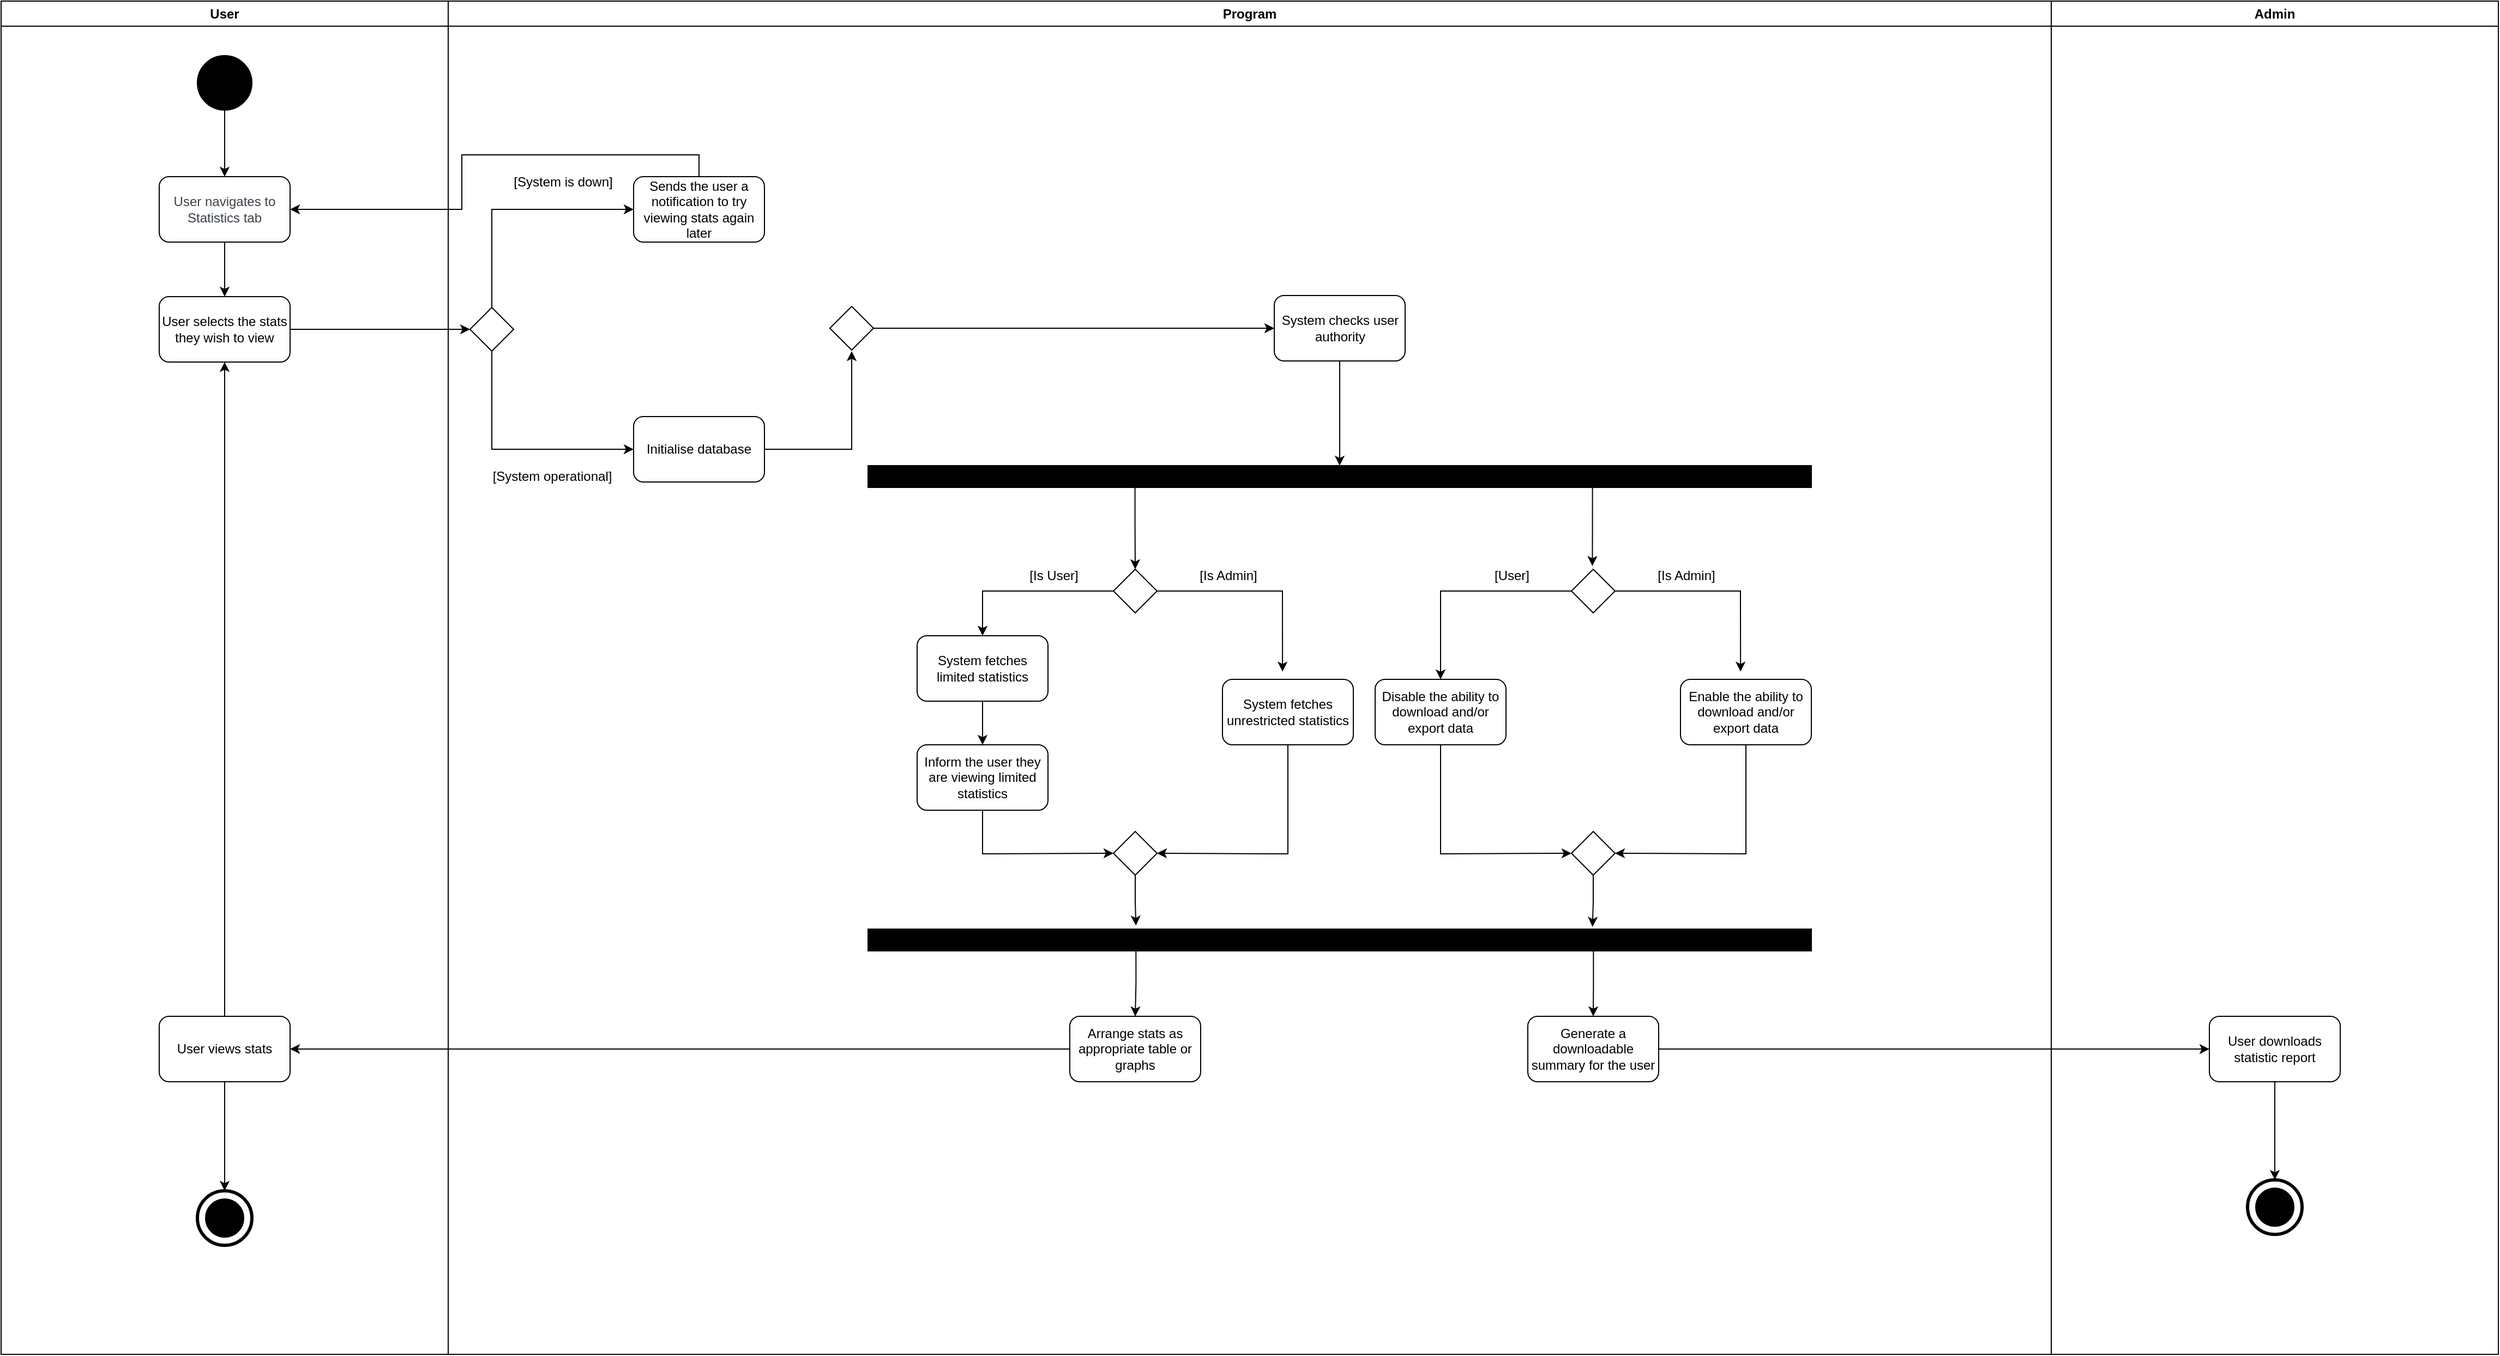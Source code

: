 <mxfile version="24.4.4" type="device">
  <diagram name="Page-1" id="oKbokWPB-RTK2uymZRS2">
    <mxGraphModel dx="3640" dy="1230" grid="1" gridSize="10" guides="1" tooltips="1" connect="1" arrows="1" fold="1" page="1" pageScale="1" pageWidth="850" pageHeight="1100" math="0" shadow="0">
      <root>
        <mxCell id="0" />
        <mxCell id="1" parent="0" />
        <mxCell id="GezRIx_3L2gmqNPGk9K0-1" value="User" style="swimlane;whiteSpace=wrap;html=1;" vertex="1" parent="1">
          <mxGeometry x="-710" y="29" width="410" height="1241" as="geometry" />
        </mxCell>
        <mxCell id="GezRIx_3L2gmqNPGk9K0-2" value="" style="edgeStyle=orthogonalEdgeStyle;rounded=0;orthogonalLoop=1;jettySize=auto;html=1;" edge="1" parent="GezRIx_3L2gmqNPGk9K0-1" source="GezRIx_3L2gmqNPGk9K0-3" target="GezRIx_3L2gmqNPGk9K0-6">
          <mxGeometry relative="1" as="geometry" />
        </mxCell>
        <mxCell id="GezRIx_3L2gmqNPGk9K0-3" value="&lt;span data-lucid-content=&quot;{&amp;quot;t&amp;quot;:&amp;quot;User navigates to the sign up page&amp;quot;,&amp;quot;m&amp;quot;:[{&amp;quot;s&amp;quot;:0,&amp;quot;n&amp;quot;:&amp;quot;s&amp;quot;,&amp;quot;v&amp;quot;:22.222,&amp;quot;e&amp;quot;:34},{&amp;quot;s&amp;quot;:0,&amp;quot;n&amp;quot;:&amp;quot;fsp&amp;quot;,&amp;quot;v&amp;quot;:&amp;quot;ss_presetShapeStyle1_textStyle&amp;quot;,&amp;quot;e&amp;quot;:34},{&amp;quot;s&amp;quot;:0,&amp;quot;n&amp;quot;:&amp;quot;fsp2&amp;quot;,&amp;quot;v&amp;quot;:&amp;quot;ss_presetShapeStyle1_textStyle&amp;quot;,&amp;quot;e&amp;quot;:34}]}&quot; data-lucid-type=&quot;application/vnd.lucid.text&quot;&gt;&lt;span style=&quot;color: rgb(58, 65, 74);&quot;&gt;&lt;font style=&quot;font-size: 12px;&quot;&gt;User navigates to Statistics tab&lt;/font&gt;&lt;/span&gt;&lt;/span&gt;" style="rounded=1;whiteSpace=wrap;html=1;" vertex="1" parent="GezRIx_3L2gmqNPGk9K0-1">
          <mxGeometry x="145" y="161" width="120" height="60" as="geometry" />
        </mxCell>
        <mxCell id="GezRIx_3L2gmqNPGk9K0-4" value="" style="edgeStyle=orthogonalEdgeStyle;rounded=0;orthogonalLoop=1;jettySize=auto;html=1;" edge="1" parent="GezRIx_3L2gmqNPGk9K0-1" source="GezRIx_3L2gmqNPGk9K0-5" target="GezRIx_3L2gmqNPGk9K0-3">
          <mxGeometry relative="1" as="geometry" />
        </mxCell>
        <mxCell id="GezRIx_3L2gmqNPGk9K0-5" value="" style="ellipse;whiteSpace=wrap;html=1;aspect=fixed;fillColor=#000000;" vertex="1" parent="GezRIx_3L2gmqNPGk9K0-1">
          <mxGeometry x="180" y="50" width="50" height="50" as="geometry" />
        </mxCell>
        <mxCell id="GezRIx_3L2gmqNPGk9K0-6" value="User selects the stats they wish to view" style="rounded=1;whiteSpace=wrap;html=1;" vertex="1" parent="GezRIx_3L2gmqNPGk9K0-1">
          <mxGeometry x="145" y="271" width="120" height="60" as="geometry" />
        </mxCell>
        <mxCell id="GezRIx_3L2gmqNPGk9K0-8" style="edgeStyle=none;rounded=0;orthogonalLoop=1;jettySize=auto;html=1;exitX=0.5;exitY=0;exitDx=0;exitDy=0;entryX=0.5;entryY=1;entryDx=0;entryDy=0;" edge="1" parent="GezRIx_3L2gmqNPGk9K0-1" source="GezRIx_3L2gmqNPGk9K0-9" target="GezRIx_3L2gmqNPGk9K0-6">
          <mxGeometry relative="1" as="geometry" />
        </mxCell>
        <mxCell id="GezRIx_3L2gmqNPGk9K0-81" style="edgeStyle=orthogonalEdgeStyle;rounded=0;orthogonalLoop=1;jettySize=auto;html=1;exitX=0.5;exitY=1;exitDx=0;exitDy=0;entryX=0.5;entryY=0;entryDx=0;entryDy=0;" edge="1" parent="GezRIx_3L2gmqNPGk9K0-1" source="GezRIx_3L2gmqNPGk9K0-9" target="GezRIx_3L2gmqNPGk9K0-11">
          <mxGeometry relative="1" as="geometry" />
        </mxCell>
        <mxCell id="GezRIx_3L2gmqNPGk9K0-9" value="User views stats" style="rounded=1;whiteSpace=wrap;html=1;" vertex="1" parent="GezRIx_3L2gmqNPGk9K0-1">
          <mxGeometry x="145" y="931" width="120" height="60" as="geometry" />
        </mxCell>
        <mxCell id="GezRIx_3L2gmqNPGk9K0-10" value="" style="group" vertex="1" connectable="0" parent="GezRIx_3L2gmqNPGk9K0-1">
          <mxGeometry x="180" y="1091" width="50" height="50" as="geometry" />
        </mxCell>
        <mxCell id="GezRIx_3L2gmqNPGk9K0-11" value="" style="ellipse;whiteSpace=wrap;html=1;aspect=fixed;fillColor=none;strokeWidth=3;movable=1;resizable=1;rotatable=1;deletable=1;editable=1;locked=0;connectable=1;" vertex="1" parent="GezRIx_3L2gmqNPGk9K0-10">
          <mxGeometry width="50" height="50" as="geometry" />
        </mxCell>
        <mxCell id="GezRIx_3L2gmqNPGk9K0-12" value="" style="ellipse;whiteSpace=wrap;html=1;aspect=fixed;fillColor=#000000;movable=1;resizable=1;rotatable=1;deletable=1;editable=1;locked=0;connectable=1;" vertex="1" parent="GezRIx_3L2gmqNPGk9K0-10">
          <mxGeometry x="7.5" y="7.5" width="35" height="35" as="geometry" />
        </mxCell>
        <mxCell id="GezRIx_3L2gmqNPGk9K0-18" value="Program" style="swimlane;whiteSpace=wrap;html=1;" vertex="1" parent="1">
          <mxGeometry x="-300" y="29" width="1470" height="1241" as="geometry" />
        </mxCell>
        <mxCell id="GezRIx_3L2gmqNPGk9K0-83" style="edgeStyle=orthogonalEdgeStyle;rounded=0;orthogonalLoop=1;jettySize=auto;html=1;exitX=0.5;exitY=1;exitDx=0;exitDy=0;entryX=0.5;entryY=0;entryDx=0;entryDy=0;" edge="1" parent="GezRIx_3L2gmqNPGk9K0-18" source="GezRIx_3L2gmqNPGk9K0-20" target="GezRIx_3L2gmqNPGk9K0-82">
          <mxGeometry relative="1" as="geometry" />
        </mxCell>
        <mxCell id="GezRIx_3L2gmqNPGk9K0-20" value="System checks user authority" style="rounded=1;whiteSpace=wrap;html=1;" vertex="1" parent="GezRIx_3L2gmqNPGk9K0-18">
          <mxGeometry x="757.5" y="270" width="120" height="60" as="geometry" />
        </mxCell>
        <mxCell id="GezRIx_3L2gmqNPGk9K0-21" style="edgeStyle=none;rounded=0;orthogonalLoop=1;jettySize=auto;html=1;exitX=0;exitY=0.5;exitDx=0;exitDy=0;entryX=0.5;entryY=0;entryDx=0;entryDy=0;curved=0;jumpStyle=none;" edge="1" parent="GezRIx_3L2gmqNPGk9K0-18" source="GezRIx_3L2gmqNPGk9K0-22" target="GezRIx_3L2gmqNPGk9K0-25">
          <mxGeometry relative="1" as="geometry">
            <mxPoint x="490" y="582" as="targetPoint" />
            <Array as="points">
              <mxPoint x="490" y="541" />
            </Array>
          </mxGeometry>
        </mxCell>
        <mxCell id="GezRIx_3L2gmqNPGk9K0-84" style="edgeStyle=orthogonalEdgeStyle;rounded=0;orthogonalLoop=1;jettySize=auto;html=1;entryX=0.5;entryY=0;entryDx=0;entryDy=0;exitX=0.283;exitY=0.92;exitDx=0;exitDy=0;exitPerimeter=0;" edge="1" parent="GezRIx_3L2gmqNPGk9K0-18" source="GezRIx_3L2gmqNPGk9K0-82" target="GezRIx_3L2gmqNPGk9K0-22">
          <mxGeometry relative="1" as="geometry">
            <mxPoint x="610" y="481" as="targetPoint" />
            <mxPoint x="670" y="481" as="sourcePoint" />
          </mxGeometry>
        </mxCell>
        <mxCell id="GezRIx_3L2gmqNPGk9K0-22" value="" style="rhombus;whiteSpace=wrap;html=1;" vertex="1" parent="GezRIx_3L2gmqNPGk9K0-18">
          <mxGeometry x="610" y="521" width="40" height="40" as="geometry" />
        </mxCell>
        <mxCell id="GezRIx_3L2gmqNPGk9K0-23" style="edgeStyle=none;rounded=0;orthogonalLoop=1;jettySize=auto;html=1;exitX=0.5;exitY=1;exitDx=0;exitDy=0;entryX=0;entryY=0.5;entryDx=0;entryDy=0;" edge="1" parent="GezRIx_3L2gmqNPGk9K0-18" source="GezRIx_3L2gmqNPGk9K0-25" target="GezRIx_3L2gmqNPGk9K0-32">
          <mxGeometry relative="1" as="geometry">
            <Array as="points">
              <mxPoint x="490" y="782" />
            </Array>
          </mxGeometry>
        </mxCell>
        <mxCell id="GezRIx_3L2gmqNPGk9K0-24" style="edgeStyle=none;rounded=0;orthogonalLoop=1;jettySize=auto;html=1;exitX=0.5;exitY=1;exitDx=0;exitDy=0;entryX=0.5;entryY=0;entryDx=0;entryDy=0;" edge="1" parent="GezRIx_3L2gmqNPGk9K0-18" source="GezRIx_3L2gmqNPGk9K0-25" target="GezRIx_3L2gmqNPGk9K0-57">
          <mxGeometry relative="1" as="geometry" />
        </mxCell>
        <mxCell id="GezRIx_3L2gmqNPGk9K0-25" value="System fetches limited statistics" style="rounded=1;whiteSpace=wrap;html=1;" vertex="1" parent="GezRIx_3L2gmqNPGk9K0-18">
          <mxGeometry x="430" y="582" width="120" height="60" as="geometry" />
        </mxCell>
        <mxCell id="GezRIx_3L2gmqNPGk9K0-26" style="edgeStyle=none;rounded=0;orthogonalLoop=1;jettySize=auto;html=1;exitX=0.5;exitY=1;exitDx=0;exitDy=0;entryX=1;entryY=0.5;entryDx=0;entryDy=0;" edge="1" parent="GezRIx_3L2gmqNPGk9K0-18" source="GezRIx_3L2gmqNPGk9K0-27" target="GezRIx_3L2gmqNPGk9K0-32">
          <mxGeometry relative="1" as="geometry">
            <mxPoint x="770" y="792" as="targetPoint" />
            <Array as="points">
              <mxPoint x="770" y="662" />
              <mxPoint x="770" y="782" />
            </Array>
          </mxGeometry>
        </mxCell>
        <mxCell id="GezRIx_3L2gmqNPGk9K0-27" value="System fetches unrestricted statistics" style="rounded=1;whiteSpace=wrap;html=1;" vertex="1" parent="GezRIx_3L2gmqNPGk9K0-18">
          <mxGeometry x="710" y="622" width="120" height="60" as="geometry" />
        </mxCell>
        <mxCell id="GezRIx_3L2gmqNPGk9K0-28" style="edgeStyle=none;rounded=0;orthogonalLoop=1;jettySize=auto;html=1;exitX=1;exitY=0.5;exitDx=0;exitDy=0;entryX=0.459;entryY=-0.119;entryDx=0;entryDy=0;entryPerimeter=0;" edge="1" parent="GezRIx_3L2gmqNPGk9K0-18" source="GezRIx_3L2gmqNPGk9K0-22" target="GezRIx_3L2gmqNPGk9K0-27">
          <mxGeometry relative="1" as="geometry">
            <Array as="points">
              <mxPoint x="765" y="541" />
            </Array>
          </mxGeometry>
        </mxCell>
        <mxCell id="GezRIx_3L2gmqNPGk9K0-29" value="[Is User]" style="text;html=1;align=center;verticalAlign=middle;resizable=0;points=[];autosize=1;strokeColor=none;fillColor=none;" vertex="1" parent="GezRIx_3L2gmqNPGk9K0-18">
          <mxGeometry x="520" y="512" width="70" height="30" as="geometry" />
        </mxCell>
        <mxCell id="GezRIx_3L2gmqNPGk9K0-30" value="[Is Admin]" style="text;html=1;align=center;verticalAlign=middle;resizable=0;points=[];autosize=1;strokeColor=none;fillColor=none;" vertex="1" parent="GezRIx_3L2gmqNPGk9K0-18">
          <mxGeometry x="675" y="512" width="80" height="30" as="geometry" />
        </mxCell>
        <mxCell id="GezRIx_3L2gmqNPGk9K0-32" value="" style="rhombus;whiteSpace=wrap;html=1;" vertex="1" parent="GezRIx_3L2gmqNPGk9K0-18">
          <mxGeometry x="610" y="761.5" width="40" height="40" as="geometry" />
        </mxCell>
        <mxCell id="GezRIx_3L2gmqNPGk9K0-129" style="edgeStyle=orthogonalEdgeStyle;rounded=0;orthogonalLoop=1;jettySize=auto;html=1;entryX=0.5;entryY=0;entryDx=0;entryDy=0;exitX=0.284;exitY=0.9;exitDx=0;exitDy=0;exitPerimeter=0;" edge="1" parent="GezRIx_3L2gmqNPGk9K0-18" source="GezRIx_3L2gmqNPGk9K0-126" target="GezRIx_3L2gmqNPGk9K0-33">
          <mxGeometry relative="1" as="geometry">
            <mxPoint x="660" y="901" as="targetPoint" />
            <mxPoint x="630" y="881" as="sourcePoint" />
          </mxGeometry>
        </mxCell>
        <mxCell id="GezRIx_3L2gmqNPGk9K0-33" value="Arrange stats as appropriate table or graphs" style="rounded=1;whiteSpace=wrap;html=1;" vertex="1" parent="GezRIx_3L2gmqNPGk9K0-18">
          <mxGeometry x="570" y="931" width="120" height="60" as="geometry" />
        </mxCell>
        <mxCell id="GezRIx_3L2gmqNPGk9K0-35" value="Sends the user a notification to try viewing stats again later" style="rounded=1;whiteSpace=wrap;html=1;" vertex="1" parent="GezRIx_3L2gmqNPGk9K0-18">
          <mxGeometry x="170" y="161" width="120" height="60" as="geometry" />
        </mxCell>
        <mxCell id="GezRIx_3L2gmqNPGk9K0-36" style="edgeStyle=none;rounded=0;orthogonalLoop=1;jettySize=auto;html=1;exitX=0.5;exitY=0;exitDx=0;exitDy=0;entryX=0;entryY=0.5;entryDx=0;entryDy=0;" edge="1" parent="GezRIx_3L2gmqNPGk9K0-18" source="GezRIx_3L2gmqNPGk9K0-38" target="GezRIx_3L2gmqNPGk9K0-35">
          <mxGeometry relative="1" as="geometry">
            <Array as="points">
              <mxPoint x="40" y="191" />
            </Array>
          </mxGeometry>
        </mxCell>
        <mxCell id="GezRIx_3L2gmqNPGk9K0-37" style="edgeStyle=none;rounded=0;orthogonalLoop=1;jettySize=auto;html=1;exitX=0.5;exitY=1;exitDx=0;exitDy=0;entryX=0;entryY=0.5;entryDx=0;entryDy=0;" edge="1" parent="GezRIx_3L2gmqNPGk9K0-18" source="GezRIx_3L2gmqNPGk9K0-38" target="GezRIx_3L2gmqNPGk9K0-41">
          <mxGeometry relative="1" as="geometry">
            <Array as="points">
              <mxPoint x="40" y="411" />
            </Array>
          </mxGeometry>
        </mxCell>
        <mxCell id="GezRIx_3L2gmqNPGk9K0-38" value="" style="rhombus;whiteSpace=wrap;html=1;" vertex="1" parent="GezRIx_3L2gmqNPGk9K0-18">
          <mxGeometry x="20" y="281" width="40" height="40" as="geometry" />
        </mxCell>
        <mxCell id="GezRIx_3L2gmqNPGk9K0-39" value="[System is down]" style="text;html=1;align=center;verticalAlign=middle;resizable=0;points=[];autosize=1;strokeColor=none;fillColor=none;" vertex="1" parent="GezRIx_3L2gmqNPGk9K0-18">
          <mxGeometry x="50" y="151" width="110" height="30" as="geometry" />
        </mxCell>
        <mxCell id="GezRIx_3L2gmqNPGk9K0-40" style="edgeStyle=none;rounded=0;orthogonalLoop=1;jettySize=auto;html=1;exitX=1;exitY=0.5;exitDx=0;exitDy=0;" edge="1" parent="GezRIx_3L2gmqNPGk9K0-18" source="GezRIx_3L2gmqNPGk9K0-41">
          <mxGeometry relative="1" as="geometry">
            <mxPoint x="370" y="321" as="targetPoint" />
            <Array as="points">
              <mxPoint x="370" y="411" />
            </Array>
          </mxGeometry>
        </mxCell>
        <mxCell id="GezRIx_3L2gmqNPGk9K0-41" value="Initialise database" style="rounded=1;whiteSpace=wrap;html=1;" vertex="1" parent="GezRIx_3L2gmqNPGk9K0-18">
          <mxGeometry x="170" y="381" width="120" height="60" as="geometry" />
        </mxCell>
        <mxCell id="GezRIx_3L2gmqNPGk9K0-42" style="edgeStyle=none;rounded=0;orthogonalLoop=1;jettySize=auto;html=1;exitX=1;exitY=0.5;exitDx=0;exitDy=0;entryX=0;entryY=0.5;entryDx=0;entryDy=0;" edge="1" parent="GezRIx_3L2gmqNPGk9K0-18" source="GezRIx_3L2gmqNPGk9K0-43" target="GezRIx_3L2gmqNPGk9K0-20">
          <mxGeometry relative="1" as="geometry" />
        </mxCell>
        <mxCell id="GezRIx_3L2gmqNPGk9K0-43" value="" style="rhombus;whiteSpace=wrap;html=1;" vertex="1" parent="GezRIx_3L2gmqNPGk9K0-18">
          <mxGeometry x="350" y="280" width="40" height="40" as="geometry" />
        </mxCell>
        <mxCell id="GezRIx_3L2gmqNPGk9K0-44" value="[System operational]" style="text;html=1;align=center;verticalAlign=middle;resizable=0;points=[];autosize=1;strokeColor=none;fillColor=none;" vertex="1" parent="GezRIx_3L2gmqNPGk9K0-18">
          <mxGeometry x="30" y="421" width="130" height="30" as="geometry" />
        </mxCell>
        <mxCell id="GezRIx_3L2gmqNPGk9K0-46" style="edgeStyle=none;rounded=0;orthogonalLoop=1;jettySize=auto;html=1;exitX=0;exitY=0.5;exitDx=0;exitDy=0;entryX=0.5;entryY=0;entryDx=0;entryDy=0;curved=0;jumpStyle=none;" edge="1" parent="GezRIx_3L2gmqNPGk9K0-18" source="GezRIx_3L2gmqNPGk9K0-47" target="GezRIx_3L2gmqNPGk9K0-49">
          <mxGeometry relative="1" as="geometry">
            <mxPoint x="910" y="582" as="targetPoint" />
            <Array as="points">
              <mxPoint x="910" y="541" />
            </Array>
          </mxGeometry>
        </mxCell>
        <mxCell id="GezRIx_3L2gmqNPGk9K0-85" style="edgeStyle=orthogonalEdgeStyle;rounded=0;orthogonalLoop=1;jettySize=auto;html=1;exitX=0.768;exitY=0.94;exitDx=0;exitDy=0;exitPerimeter=0;entryX=0.48;entryY=-0.075;entryDx=0;entryDy=0;entryPerimeter=0;" edge="1" parent="GezRIx_3L2gmqNPGk9K0-18" source="GezRIx_3L2gmqNPGk9K0-82" target="GezRIx_3L2gmqNPGk9K0-47">
          <mxGeometry relative="1" as="geometry">
            <mxPoint x="1020" y="491" as="targetPoint" />
          </mxGeometry>
        </mxCell>
        <mxCell id="GezRIx_3L2gmqNPGk9K0-47" value="" style="rhombus;whiteSpace=wrap;html=1;" vertex="1" parent="GezRIx_3L2gmqNPGk9K0-18">
          <mxGeometry x="1030" y="521" width="40" height="40" as="geometry" />
        </mxCell>
        <mxCell id="GezRIx_3L2gmqNPGk9K0-48" style="edgeStyle=none;rounded=0;orthogonalLoop=1;jettySize=auto;html=1;exitX=0.5;exitY=1;exitDx=0;exitDy=0;entryX=0;entryY=0.5;entryDx=0;entryDy=0;" edge="1" parent="GezRIx_3L2gmqNPGk9K0-18" source="GezRIx_3L2gmqNPGk9K0-49">
          <mxGeometry relative="1" as="geometry">
            <Array as="points">
              <mxPoint x="910" y="782" />
            </Array>
            <mxPoint x="1030" y="781.5" as="targetPoint" />
          </mxGeometry>
        </mxCell>
        <mxCell id="GezRIx_3L2gmqNPGk9K0-49" value="Disable the ability to download and/or export data" style="rounded=1;whiteSpace=wrap;html=1;" vertex="1" parent="GezRIx_3L2gmqNPGk9K0-18">
          <mxGeometry x="850" y="622" width="120" height="60" as="geometry" />
        </mxCell>
        <mxCell id="GezRIx_3L2gmqNPGk9K0-50" style="edgeStyle=none;rounded=0;orthogonalLoop=1;jettySize=auto;html=1;exitX=0.5;exitY=1;exitDx=0;exitDy=0;entryX=1;entryY=0.5;entryDx=0;entryDy=0;" edge="1" parent="GezRIx_3L2gmqNPGk9K0-18" source="GezRIx_3L2gmqNPGk9K0-51">
          <mxGeometry relative="1" as="geometry">
            <mxPoint x="1070" y="781.5" as="targetPoint" />
            <Array as="points">
              <mxPoint x="1190" y="662" />
              <mxPoint x="1190" y="782" />
            </Array>
          </mxGeometry>
        </mxCell>
        <mxCell id="GezRIx_3L2gmqNPGk9K0-51" value="Enable the ability to download and/or export data" style="rounded=1;whiteSpace=wrap;html=1;" vertex="1" parent="GezRIx_3L2gmqNPGk9K0-18">
          <mxGeometry x="1130" y="622" width="120" height="60" as="geometry" />
        </mxCell>
        <mxCell id="GezRIx_3L2gmqNPGk9K0-52" style="edgeStyle=none;rounded=0;orthogonalLoop=1;jettySize=auto;html=1;exitX=1;exitY=0.5;exitDx=0;exitDy=0;entryX=0.459;entryY=-0.119;entryDx=0;entryDy=0;entryPerimeter=0;" edge="1" parent="GezRIx_3L2gmqNPGk9K0-18" source="GezRIx_3L2gmqNPGk9K0-47" target="GezRIx_3L2gmqNPGk9K0-51">
          <mxGeometry relative="1" as="geometry">
            <Array as="points">
              <mxPoint x="1185" y="541" />
            </Array>
          </mxGeometry>
        </mxCell>
        <mxCell id="GezRIx_3L2gmqNPGk9K0-53" value="[User]" style="text;html=1;align=center;verticalAlign=middle;resizable=0;points=[];autosize=1;strokeColor=none;fillColor=none;" vertex="1" parent="GezRIx_3L2gmqNPGk9K0-18">
          <mxGeometry x="945" y="512" width="60" height="30" as="geometry" />
        </mxCell>
        <mxCell id="GezRIx_3L2gmqNPGk9K0-54" value="[Is Admin]" style="text;html=1;align=center;verticalAlign=middle;resizable=0;points=[];autosize=1;strokeColor=none;fillColor=none;" vertex="1" parent="GezRIx_3L2gmqNPGk9K0-18">
          <mxGeometry x="1095" y="512" width="80" height="30" as="geometry" />
        </mxCell>
        <mxCell id="GezRIx_3L2gmqNPGk9K0-56" value="" style="rhombus;whiteSpace=wrap;html=1;" vertex="1" parent="GezRIx_3L2gmqNPGk9K0-18">
          <mxGeometry x="1030" y="761.5" width="40" height="40" as="geometry" />
        </mxCell>
        <mxCell id="GezRIx_3L2gmqNPGk9K0-57" value="Inform the user they are viewing limited statistics" style="rounded=1;whiteSpace=wrap;html=1;" vertex="1" parent="GezRIx_3L2gmqNPGk9K0-18">
          <mxGeometry x="430" y="682" width="120" height="60" as="geometry" />
        </mxCell>
        <mxCell id="GezRIx_3L2gmqNPGk9K0-130" style="edgeStyle=orthogonalEdgeStyle;rounded=0;orthogonalLoop=1;jettySize=auto;html=1;entryX=0.5;entryY=0;entryDx=0;entryDy=0;exitX=0.769;exitY=1.014;exitDx=0;exitDy=0;exitPerimeter=0;" edge="1" parent="GezRIx_3L2gmqNPGk9K0-18" source="GezRIx_3L2gmqNPGk9K0-126" target="GezRIx_3L2gmqNPGk9K0-58">
          <mxGeometry relative="1" as="geometry">
            <mxPoint x="1090" y="891" as="targetPoint" />
            <mxPoint x="1020" y="911" as="sourcePoint" />
          </mxGeometry>
        </mxCell>
        <mxCell id="GezRIx_3L2gmqNPGk9K0-58" value="Generate a downloadable summary for the user" style="rounded=1;whiteSpace=wrap;html=1;" vertex="1" parent="GezRIx_3L2gmqNPGk9K0-18">
          <mxGeometry x="990" y="931" width="120" height="60" as="geometry" />
        </mxCell>
        <mxCell id="GezRIx_3L2gmqNPGk9K0-82" value="" style="rounded=0;whiteSpace=wrap;html=1;fillColor=#000000;" vertex="1" parent="GezRIx_3L2gmqNPGk9K0-18">
          <mxGeometry x="385" y="426" width="865" height="20" as="geometry" />
        </mxCell>
        <mxCell id="GezRIx_3L2gmqNPGk9K0-126" value="" style="rounded=0;whiteSpace=wrap;html=1;fillColor=#000000;" vertex="1" parent="GezRIx_3L2gmqNPGk9K0-18">
          <mxGeometry x="385" y="851" width="865" height="20" as="geometry" />
        </mxCell>
        <mxCell id="GezRIx_3L2gmqNPGk9K0-127" style="edgeStyle=orthogonalEdgeStyle;rounded=0;orthogonalLoop=1;jettySize=auto;html=1;exitX=0.5;exitY=1;exitDx=0;exitDy=0;entryX=0.768;entryY=-0.106;entryDx=0;entryDy=0;entryPerimeter=0;" edge="1" parent="GezRIx_3L2gmqNPGk9K0-18" source="GezRIx_3L2gmqNPGk9K0-56" target="GezRIx_3L2gmqNPGk9K0-126">
          <mxGeometry relative="1" as="geometry" />
        </mxCell>
        <mxCell id="GezRIx_3L2gmqNPGk9K0-128" style="edgeStyle=orthogonalEdgeStyle;rounded=0;orthogonalLoop=1;jettySize=auto;html=1;exitX=0.5;exitY=1;exitDx=0;exitDy=0;entryX=0.284;entryY=-0.165;entryDx=0;entryDy=0;entryPerimeter=0;" edge="1" parent="GezRIx_3L2gmqNPGk9K0-18" source="GezRIx_3L2gmqNPGk9K0-32" target="GezRIx_3L2gmqNPGk9K0-126">
          <mxGeometry relative="1" as="geometry" />
        </mxCell>
        <mxCell id="GezRIx_3L2gmqNPGk9K0-59" style="edgeStyle=none;rounded=0;orthogonalLoop=1;jettySize=auto;html=1;exitX=1;exitY=0.5;exitDx=0;exitDy=0;entryX=0;entryY=0.5;entryDx=0;entryDy=0;" edge="1" parent="1" source="GezRIx_3L2gmqNPGk9K0-6" target="GezRIx_3L2gmqNPGk9K0-38">
          <mxGeometry relative="1" as="geometry" />
        </mxCell>
        <mxCell id="GezRIx_3L2gmqNPGk9K0-60" style="edgeStyle=none;rounded=0;orthogonalLoop=1;jettySize=auto;html=1;exitX=0;exitY=0.5;exitDx=0;exitDy=0;entryX=1;entryY=0.5;entryDx=0;entryDy=0;" edge="1" parent="1" source="GezRIx_3L2gmqNPGk9K0-33" target="GezRIx_3L2gmqNPGk9K0-9">
          <mxGeometry relative="1" as="geometry">
            <mxPoint x="-420" y="740" as="targetPoint" />
          </mxGeometry>
        </mxCell>
        <mxCell id="GezRIx_3L2gmqNPGk9K0-62" style="edgeStyle=orthogonalEdgeStyle;rounded=0;orthogonalLoop=1;jettySize=auto;html=1;exitX=0.5;exitY=0;exitDx=0;exitDy=0;entryX=1;entryY=0.5;entryDx=0;entryDy=0;" edge="1" parent="1" source="GezRIx_3L2gmqNPGk9K0-35" target="GezRIx_3L2gmqNPGk9K0-3">
          <mxGeometry relative="1" as="geometry" />
        </mxCell>
        <mxCell id="GezRIx_3L2gmqNPGk9K0-63" value="Admin" style="swimlane;whiteSpace=wrap;html=1;" vertex="1" parent="1">
          <mxGeometry x="1170" y="29" width="410" height="1241" as="geometry" />
        </mxCell>
        <mxCell id="GezRIx_3L2gmqNPGk9K0-75" style="edgeStyle=none;rounded=0;orthogonalLoop=1;jettySize=auto;html=1;exitX=0.5;exitY=1;exitDx=0;exitDy=0;entryX=0.5;entryY=0;entryDx=0;entryDy=0;" edge="1" parent="GezRIx_3L2gmqNPGk9K0-63" source="GezRIx_3L2gmqNPGk9K0-76" target="GezRIx_3L2gmqNPGk9K0-78">
          <mxGeometry relative="1" as="geometry" />
        </mxCell>
        <mxCell id="GezRIx_3L2gmqNPGk9K0-76" value="User downloads statistic report" style="rounded=1;whiteSpace=wrap;html=1;" vertex="1" parent="GezRIx_3L2gmqNPGk9K0-63">
          <mxGeometry x="145" y="931" width="120" height="60" as="geometry" />
        </mxCell>
        <mxCell id="GezRIx_3L2gmqNPGk9K0-77" value="" style="group" vertex="1" connectable="0" parent="GezRIx_3L2gmqNPGk9K0-63">
          <mxGeometry x="180" y="1081" width="50" height="50" as="geometry" />
        </mxCell>
        <mxCell id="GezRIx_3L2gmqNPGk9K0-78" value="" style="ellipse;whiteSpace=wrap;html=1;aspect=fixed;fillColor=none;strokeWidth=3;movable=1;resizable=1;rotatable=1;deletable=1;editable=1;locked=0;connectable=1;" vertex="1" parent="GezRIx_3L2gmqNPGk9K0-77">
          <mxGeometry width="50" height="50" as="geometry" />
        </mxCell>
        <mxCell id="GezRIx_3L2gmqNPGk9K0-79" value="" style="ellipse;whiteSpace=wrap;html=1;aspect=fixed;fillColor=#000000;movable=1;resizable=1;rotatable=1;deletable=1;editable=1;locked=0;connectable=1;" vertex="1" parent="GezRIx_3L2gmqNPGk9K0-77">
          <mxGeometry x="7.5" y="7.5" width="35" height="35" as="geometry" />
        </mxCell>
        <mxCell id="GezRIx_3L2gmqNPGk9K0-131" style="edgeStyle=orthogonalEdgeStyle;rounded=0;orthogonalLoop=1;jettySize=auto;html=1;exitX=1;exitY=0.5;exitDx=0;exitDy=0;entryX=0;entryY=0.5;entryDx=0;entryDy=0;" edge="1" parent="1" source="GezRIx_3L2gmqNPGk9K0-58" target="GezRIx_3L2gmqNPGk9K0-76">
          <mxGeometry relative="1" as="geometry" />
        </mxCell>
      </root>
    </mxGraphModel>
  </diagram>
</mxfile>
